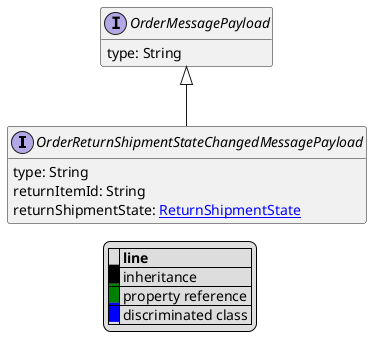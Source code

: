 @startuml

hide empty fields
hide empty methods
legend
|= |= line |
|<back:black>   </back>| inheritance |
|<back:green>   </back>| property reference |
|<back:blue>   </back>| discriminated class |
endlegend
interface OrderReturnShipmentStateChangedMessagePayload [[OrderReturnShipmentStateChangedMessagePayload.svg]] extends OrderMessagePayload {
    type: String
    returnItemId: String
    returnShipmentState: [[ReturnShipmentState.svg ReturnShipmentState]]
}
interface OrderMessagePayload [[OrderMessagePayload.svg]]  {
    type: String
}





@enduml
